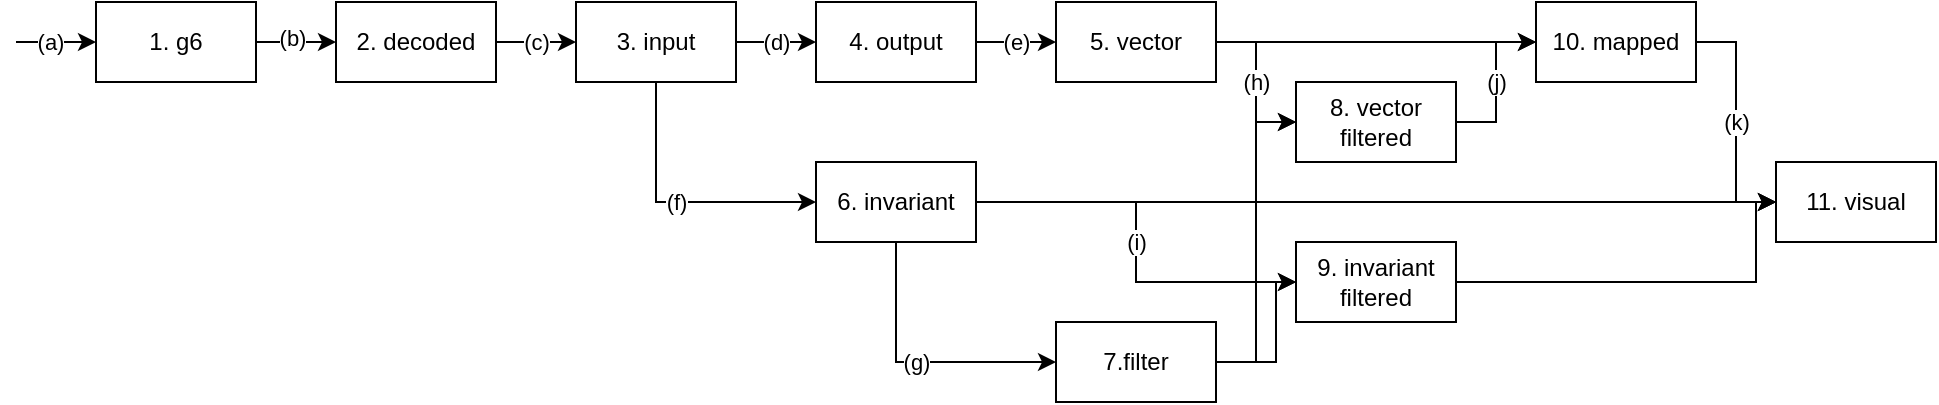 <mxfile version="13.0.3" type="device"><diagram id="nt0OBEkTeBNOMhzVTCzy" name="Page-1"><mxGraphModel dx="1106" dy="860" grid="1" gridSize="10" guides="1" tooltips="1" connect="1" arrows="1" fold="1" page="1" pageScale="1" pageWidth="1100" pageHeight="850" math="0" shadow="0"><root><mxCell id="0"/><mxCell id="1" parent="0"/><mxCell id="15" style="edgeStyle=orthogonalEdgeStyle;rounded=0;orthogonalLoop=1;jettySize=auto;html=1;exitX=1;exitY=0.5;exitDx=0;exitDy=0;entryX=0;entryY=0.5;entryDx=0;entryDy=0;" parent="1" source="2" target="6" edge="1"><mxGeometry relative="1" as="geometry"/></mxCell><mxCell id="16" value="(b)" style="edgeLabel;html=1;align=center;verticalAlign=middle;resizable=0;points=[];" parent="15" vertex="1" connectable="0"><mxGeometry x="-0.1" y="2" relative="1" as="geometry"><mxPoint as="offset"/></mxGeometry></mxCell><mxCell id="2" value="1. g6" style="rounded=0;whiteSpace=wrap;html=1;" parent="1" vertex="1"><mxGeometry x="120" y="80" width="80" height="40" as="geometry"/></mxCell><mxCell id="e_XKAppANaggtlNHeUXi-30" style="edgeStyle=orthogonalEdgeStyle;rounded=0;orthogonalLoop=1;jettySize=auto;html=1;exitX=1;exitY=0.5;exitDx=0;exitDy=0;entryX=0;entryY=0.5;entryDx=0;entryDy=0;" parent="1" source="3" target="14" edge="1"><mxGeometry relative="1" as="geometry"><Array as="points"><mxPoint x="950" y="220"/><mxPoint x="950" y="180"/></Array></mxGeometry></mxCell><mxCell id="3" value="9. invariant&lt;br&gt;filtered" style="rounded=0;whiteSpace=wrap;html=1;" parent="1" vertex="1"><mxGeometry x="720" y="200" width="80" height="40" as="geometry"/></mxCell><mxCell id="4" value="" style="endArrow=classic;html=1;entryX=0;entryY=0.5;entryDx=0;entryDy=0;" parent="1" target="2" edge="1"><mxGeometry width="50" height="50" relative="1" as="geometry"><mxPoint x="80" y="100" as="sourcePoint"/><mxPoint x="570" y="340" as="targetPoint"/></mxGeometry></mxCell><mxCell id="5" value="(a)" style="edgeLabel;html=1;align=center;verticalAlign=middle;resizable=0;points=[];" parent="4" vertex="1" connectable="0"><mxGeometry x="-0.15" relative="1" as="geometry"><mxPoint as="offset"/></mxGeometry></mxCell><mxCell id="e_XKAppANaggtlNHeUXi-19" value="(c)" style="edgeStyle=orthogonalEdgeStyle;rounded=0;orthogonalLoop=1;jettySize=auto;html=1;exitX=1;exitY=0.5;exitDx=0;exitDy=0;entryX=0;entryY=0.5;entryDx=0;entryDy=0;" parent="1" source="6" target="7" edge="1"><mxGeometry relative="1" as="geometry"/></mxCell><mxCell id="6" value="2. decoded" style="rounded=0;whiteSpace=wrap;html=1;" parent="1" vertex="1"><mxGeometry x="240" y="80" width="80" height="40" as="geometry"/></mxCell><mxCell id="e_XKAppANaggtlNHeUXi-20" value="(d)" style="edgeStyle=orthogonalEdgeStyle;rounded=0;orthogonalLoop=1;jettySize=auto;html=1;exitX=1;exitY=0.5;exitDx=0;exitDy=0;" parent="1" source="7" target="8" edge="1"><mxGeometry relative="1" as="geometry"/></mxCell><mxCell id="e_XKAppANaggtlNHeUXi-22" value="(f)" style="edgeStyle=orthogonalEdgeStyle;rounded=0;orthogonalLoop=1;jettySize=auto;html=1;exitX=0.5;exitY=1;exitDx=0;exitDy=0;entryX=0;entryY=0.5;entryDx=0;entryDy=0;" parent="1" source="7" target="9" edge="1"><mxGeometry relative="1" as="geometry"/></mxCell><mxCell id="7" value="3. input" style="rounded=0;whiteSpace=wrap;html=1;" parent="1" vertex="1"><mxGeometry x="360" y="80" width="80" height="40" as="geometry"/></mxCell><mxCell id="e_XKAppANaggtlNHeUXi-21" value="(e)" style="edgeStyle=orthogonalEdgeStyle;rounded=0;orthogonalLoop=1;jettySize=auto;html=1;exitX=1;exitY=0.5;exitDx=0;exitDy=0;entryX=0;entryY=0.5;entryDx=0;entryDy=0;" parent="1" source="8" target="10" edge="1"><mxGeometry relative="1" as="geometry"/></mxCell><mxCell id="8" value="4. output" style="rounded=0;whiteSpace=wrap;html=1;" parent="1" vertex="1"><mxGeometry x="480" y="80" width="80" height="40" as="geometry"/></mxCell><mxCell id="e_XKAppANaggtlNHeUXi-23" value="(g)" style="edgeStyle=orthogonalEdgeStyle;rounded=0;orthogonalLoop=1;jettySize=auto;html=1;exitX=0.5;exitY=1;exitDx=0;exitDy=0;entryX=0;entryY=0.5;entryDx=0;entryDy=0;" parent="1" source="9" target="12" edge="1"><mxGeometry relative="1" as="geometry"/></mxCell><mxCell id="e_XKAppANaggtlNHeUXi-26" value="(i)" style="edgeStyle=orthogonalEdgeStyle;rounded=0;orthogonalLoop=1;jettySize=auto;html=1;exitX=1;exitY=0.5;exitDx=0;exitDy=0;entryX=0;entryY=0.5;entryDx=0;entryDy=0;" parent="1" source="9" target="3" edge="1"><mxGeometry relative="1" as="geometry"/></mxCell><mxCell id="wYcykrjLKgReADOAFxng-17" style="edgeStyle=orthogonalEdgeStyle;rounded=0;orthogonalLoop=1;jettySize=auto;html=1;exitX=1;exitY=0.5;exitDx=0;exitDy=0;entryX=0;entryY=0.5;entryDx=0;entryDy=0;" edge="1" parent="1" source="9" target="14"><mxGeometry relative="1" as="geometry"/></mxCell><mxCell id="9" value="6. invariant" style="rounded=0;whiteSpace=wrap;html=1;" parent="1" vertex="1"><mxGeometry x="480" y="160" width="80" height="40" as="geometry"/></mxCell><mxCell id="e_XKAppANaggtlNHeUXi-24" value="(h)" style="edgeStyle=orthogonalEdgeStyle;rounded=0;orthogonalLoop=1;jettySize=auto;html=1;exitX=1;exitY=0.5;exitDx=0;exitDy=0;entryX=0;entryY=0.5;entryDx=0;entryDy=0;" parent="1" source="10" target="11" edge="1"><mxGeometry relative="1" as="geometry"/></mxCell><mxCell id="wYcykrjLKgReADOAFxng-16" style="edgeStyle=orthogonalEdgeStyle;rounded=0;orthogonalLoop=1;jettySize=auto;html=1;exitX=1;exitY=0.5;exitDx=0;exitDy=0;entryX=0;entryY=0.5;entryDx=0;entryDy=0;" edge="1" parent="1" source="10" target="13"><mxGeometry relative="1" as="geometry"/></mxCell><mxCell id="10" value="5. vector" style="rounded=0;whiteSpace=wrap;html=1;" parent="1" vertex="1"><mxGeometry x="600" y="80" width="80" height="40" as="geometry"/></mxCell><mxCell id="e_XKAppANaggtlNHeUXi-28" value="(j)" style="edgeStyle=orthogonalEdgeStyle;rounded=0;orthogonalLoop=1;jettySize=auto;html=1;exitX=1;exitY=0.5;exitDx=0;exitDy=0;entryX=0;entryY=0.5;entryDx=0;entryDy=0;" parent="1" source="11" target="13" edge="1"><mxGeometry relative="1" as="geometry"/></mxCell><mxCell id="11" value="8. vector filtered" style="rounded=0;whiteSpace=wrap;html=1;" parent="1" vertex="1"><mxGeometry x="720" y="120" width="80" height="40" as="geometry"/></mxCell><mxCell id="e_XKAppANaggtlNHeUXi-25" style="edgeStyle=orthogonalEdgeStyle;rounded=0;orthogonalLoop=1;jettySize=auto;html=1;exitX=1;exitY=0.5;exitDx=0;exitDy=0;entryX=0;entryY=0.5;entryDx=0;entryDy=0;" parent="1" source="12" edge="1" target="11"><mxGeometry relative="1" as="geometry"><mxPoint x="720" y="100" as="targetPoint"/><Array as="points"><mxPoint x="700" y="260"/><mxPoint x="700" y="140"/></Array></mxGeometry></mxCell><mxCell id="e_XKAppANaggtlNHeUXi-27" style="edgeStyle=orthogonalEdgeStyle;rounded=0;orthogonalLoop=1;jettySize=auto;html=1;exitX=1;exitY=0.5;exitDx=0;exitDy=0;entryX=0;entryY=0.5;entryDx=0;entryDy=0;" parent="1" source="12" target="3" edge="1"><mxGeometry relative="1" as="geometry"><Array as="points"><mxPoint x="710" y="260"/><mxPoint x="710" y="220"/></Array></mxGeometry></mxCell><mxCell id="12" value="7.filter" style="rounded=0;whiteSpace=wrap;html=1;" parent="1" vertex="1"><mxGeometry x="600" y="240" width="80" height="40" as="geometry"/></mxCell><mxCell id="e_XKAppANaggtlNHeUXi-29" value="(k)" style="edgeStyle=orthogonalEdgeStyle;rounded=0;orthogonalLoop=1;jettySize=auto;html=1;exitX=1;exitY=0.5;exitDx=0;exitDy=0;entryX=0;entryY=0.5;entryDx=0;entryDy=0;" parent="1" source="13" target="14" edge="1"><mxGeometry relative="1" as="geometry"/></mxCell><mxCell id="13" value="10. mapped" style="rounded=0;whiteSpace=wrap;html=1;" parent="1" vertex="1"><mxGeometry x="840" y="80" width="80" height="40" as="geometry"/></mxCell><mxCell id="14" value="11. visual" style="rounded=0;whiteSpace=wrap;html=1;" parent="1" vertex="1"><mxGeometry x="960" y="160" width="80" height="40" as="geometry"/></mxCell></root></mxGraphModel></diagram></mxfile>